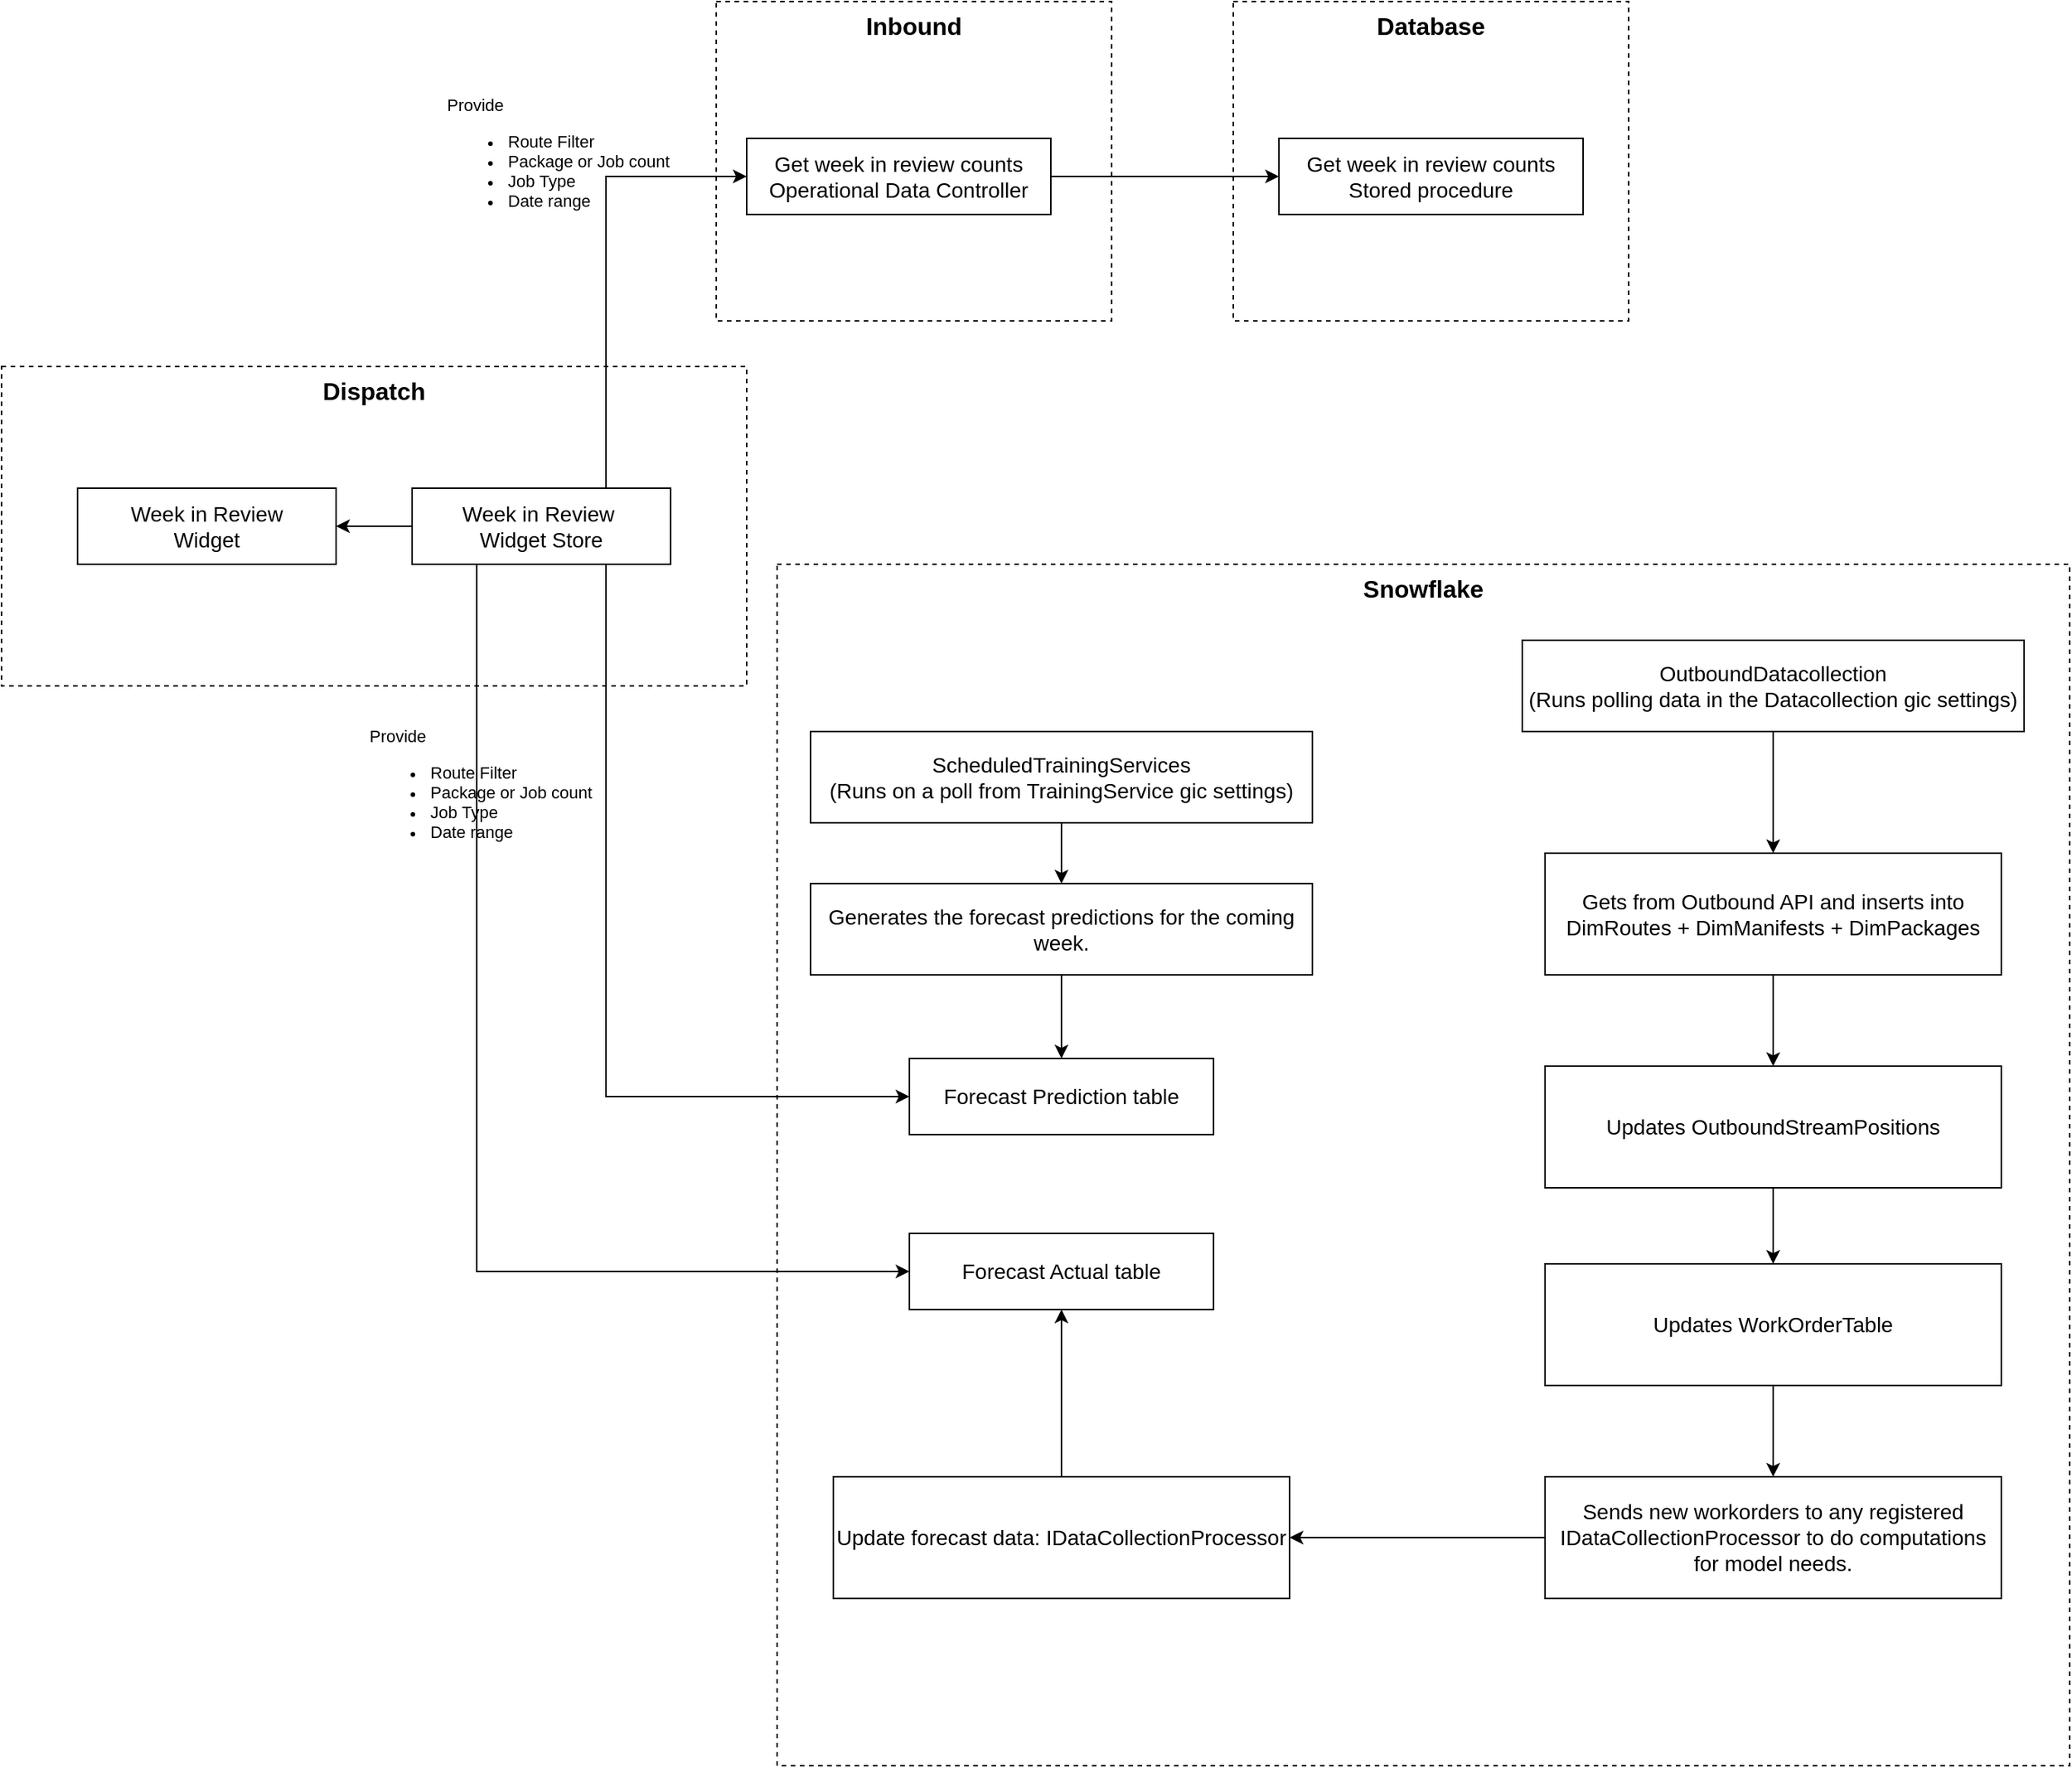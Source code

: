 <mxfile version="28.0.6">
  <diagram name="Page-1" id="RzzoXvsmsq_T2A-bgM_X">
    <mxGraphModel dx="1426" dy="2032" grid="1" gridSize="10" guides="1" tooltips="1" connect="1" arrows="1" fold="1" page="1" pageScale="1" pageWidth="827" pageHeight="1169" math="0" shadow="0">
      <root>
        <mxCell id="0" />
        <mxCell id="1" parent="0" />
        <mxCell id="4Ur8TzYngbyb2dsIORtj-1" value="&lt;span style=&quot;font-size: 16px;&quot;&gt;&lt;b&gt;Dispatch&lt;/b&gt;&lt;/span&gt;" style="html=1;whiteSpace=wrap;dashed=1;gradientColor=default;fillColor=none;labelPosition=center;verticalLabelPosition=middle;align=center;verticalAlign=top;" parent="1" vertex="1">
          <mxGeometry x="30" y="110" width="490" height="210" as="geometry" />
        </mxCell>
        <mxCell id="4Ur8TzYngbyb2dsIORtj-2" value="Week in Review&lt;div&gt;Widget&lt;/div&gt;" style="whiteSpace=wrap;html=1;align=center;fontSize=14;" parent="1" vertex="1">
          <mxGeometry x="80" y="190" width="170" height="50" as="geometry" />
        </mxCell>
        <mxCell id="4Ur8TzYngbyb2dsIORtj-5" style="edgeStyle=orthogonalEdgeStyle;rounded=0;orthogonalLoop=1;jettySize=auto;html=1;exitX=0;exitY=0.5;exitDx=0;exitDy=0;" parent="1" source="4Ur8TzYngbyb2dsIORtj-3" target="4Ur8TzYngbyb2dsIORtj-2" edge="1">
          <mxGeometry relative="1" as="geometry" />
        </mxCell>
        <mxCell id="4Ur8TzYngbyb2dsIORtj-9" style="edgeStyle=orthogonalEdgeStyle;rounded=0;orthogonalLoop=1;jettySize=auto;html=1;exitX=0.75;exitY=0;exitDx=0;exitDy=0;entryX=0;entryY=0.5;entryDx=0;entryDy=0;" parent="1" source="4Ur8TzYngbyb2dsIORtj-3" target="4Ur8TzYngbyb2dsIORtj-6" edge="1">
          <mxGeometry relative="1" as="geometry" />
        </mxCell>
        <mxCell id="4Ur8TzYngbyb2dsIORtj-14" value="Provide&amp;nbsp;&lt;div&gt;&lt;ul&gt;&lt;li&gt;Route Filter&lt;/li&gt;&lt;li&gt;Package or Job count&lt;/li&gt;&lt;li&gt;Job Type&lt;/li&gt;&lt;li&gt;Date range&lt;/li&gt;&lt;/ul&gt;&lt;/div&gt;" style="edgeLabel;html=1;align=left;verticalAlign=middle;resizable=0;points=[];labelBackgroundColor=none;" parent="4Ur8TzYngbyb2dsIORtj-9" vertex="1" connectable="0">
          <mxGeometry x="-0.039" y="1" relative="1" as="geometry">
            <mxPoint x="-106" y="-72" as="offset" />
          </mxGeometry>
        </mxCell>
        <mxCell id="4Ur8TzYngbyb2dsIORtj-13" style="edgeStyle=orthogonalEdgeStyle;rounded=0;orthogonalLoop=1;jettySize=auto;html=1;exitX=0.75;exitY=1;exitDx=0;exitDy=0;entryX=0;entryY=0.5;entryDx=0;entryDy=0;" parent="1" source="4Ur8TzYngbyb2dsIORtj-3" target="4Ur8TzYngbyb2dsIORtj-12" edge="1">
          <mxGeometry relative="1" as="geometry" />
        </mxCell>
        <mxCell id="S5I10fTuyC09FWXP1MQP-18" style="edgeStyle=orthogonalEdgeStyle;rounded=0;orthogonalLoop=1;jettySize=auto;html=1;exitX=0.25;exitY=1;exitDx=0;exitDy=0;entryX=0;entryY=0.5;entryDx=0;entryDy=0;" edge="1" parent="1" source="4Ur8TzYngbyb2dsIORtj-3" target="S5I10fTuyC09FWXP1MQP-15">
          <mxGeometry relative="1" as="geometry" />
        </mxCell>
        <mxCell id="4Ur8TzYngbyb2dsIORtj-3" value="Week in Review&amp;nbsp;&lt;div&gt;Widget Store&lt;/div&gt;" style="whiteSpace=wrap;html=1;align=center;fontSize=14;" parent="1" vertex="1">
          <mxGeometry x="300" y="190" width="170" height="50" as="geometry" />
        </mxCell>
        <mxCell id="4Ur8TzYngbyb2dsIORtj-4" value="&lt;span style=&quot;font-size: 16px;&quot;&gt;&lt;b&gt;Inbound&lt;/b&gt;&lt;/span&gt;" style="html=1;whiteSpace=wrap;dashed=1;gradientColor=default;fillColor=none;labelPosition=center;verticalLabelPosition=middle;align=center;verticalAlign=top;" parent="1" vertex="1">
          <mxGeometry x="500" y="-130" width="260" height="210" as="geometry" />
        </mxCell>
        <mxCell id="4Ur8TzYngbyb2dsIORtj-10" style="edgeStyle=orthogonalEdgeStyle;rounded=0;orthogonalLoop=1;jettySize=auto;html=1;exitX=1;exitY=0.5;exitDx=0;exitDy=0;entryX=0;entryY=0.5;entryDx=0;entryDy=0;" parent="1" source="4Ur8TzYngbyb2dsIORtj-6" target="4Ur8TzYngbyb2dsIORtj-8" edge="1">
          <mxGeometry relative="1" as="geometry" />
        </mxCell>
        <mxCell id="4Ur8TzYngbyb2dsIORtj-6" value="Get week in review counts&lt;br&gt;&lt;div&gt;Operational Data Controller&lt;/div&gt;" style="whiteSpace=wrap;html=1;align=center;fontSize=14;" parent="1" vertex="1">
          <mxGeometry x="520" y="-40" width="200" height="50" as="geometry" />
        </mxCell>
        <mxCell id="4Ur8TzYngbyb2dsIORtj-7" value="&lt;span style=&quot;font-size: 16px;&quot;&gt;&lt;b&gt;Database&lt;/b&gt;&lt;/span&gt;" style="html=1;whiteSpace=wrap;dashed=1;gradientColor=default;fillColor=none;labelPosition=center;verticalLabelPosition=middle;align=center;verticalAlign=top;" parent="1" vertex="1">
          <mxGeometry x="840" y="-130" width="260" height="210" as="geometry" />
        </mxCell>
        <mxCell id="4Ur8TzYngbyb2dsIORtj-8" value="Get week in review counts&lt;br&gt;&lt;div&gt;Stored procedure&lt;/div&gt;" style="whiteSpace=wrap;html=1;align=center;fontSize=14;" parent="1" vertex="1">
          <mxGeometry x="870" y="-40" width="200" height="50" as="geometry" />
        </mxCell>
        <mxCell id="4Ur8TzYngbyb2dsIORtj-11" value="&lt;span style=&quot;font-size: 16px;&quot;&gt;&lt;b&gt;Snowflake&lt;/b&gt;&lt;/span&gt;" style="html=1;whiteSpace=wrap;dashed=1;gradientColor=default;fillColor=none;labelPosition=center;verticalLabelPosition=middle;align=center;verticalAlign=top;" parent="1" vertex="1">
          <mxGeometry x="540" y="240" width="850" height="790" as="geometry" />
        </mxCell>
        <mxCell id="4Ur8TzYngbyb2dsIORtj-12" value="Forecast Prediction table" style="whiteSpace=wrap;html=1;align=center;fontSize=14;" parent="1" vertex="1">
          <mxGeometry x="627" y="565" width="200" height="50" as="geometry" />
        </mxCell>
        <mxCell id="4Ur8TzYngbyb2dsIORtj-15" value="Provide&amp;nbsp;&lt;div&gt;&lt;ul&gt;&lt;li&gt;Route Filter&lt;/li&gt;&lt;li&gt;Package or Job count&lt;/li&gt;&lt;li&gt;Job Type&lt;/li&gt;&lt;li&gt;Date range&lt;/li&gt;&lt;/ul&gt;&lt;/div&gt;" style="edgeLabel;html=1;align=left;verticalAlign=middle;resizable=0;points=[];labelBackgroundColor=none;" parent="1" vertex="1" connectable="0">
          <mxGeometry x="270" y="390" as="geometry" />
        </mxCell>
        <mxCell id="4Ur8TzYngbyb2dsIORtj-18" style="edgeStyle=orthogonalEdgeStyle;rounded=0;orthogonalLoop=1;jettySize=auto;html=1;exitX=0.5;exitY=1;exitDx=0;exitDy=0;entryX=0.5;entryY=0;entryDx=0;entryDy=0;" parent="1" source="4Ur8TzYngbyb2dsIORtj-16" target="4Ur8TzYngbyb2dsIORtj-17" edge="1">
          <mxGeometry relative="1" as="geometry" />
        </mxCell>
        <mxCell id="4Ur8TzYngbyb2dsIORtj-16" value="OutboundDatacollection&lt;div&gt;(Runs polling data in the Datacollection gic settings)&lt;/div&gt;" style="whiteSpace=wrap;html=1;align=center;fontSize=14;" parent="1" vertex="1">
          <mxGeometry x="1030" y="290" width="330" height="60" as="geometry" />
        </mxCell>
        <mxCell id="S5I10fTuyC09FWXP1MQP-7" style="edgeStyle=orthogonalEdgeStyle;rounded=0;orthogonalLoop=1;jettySize=auto;html=1;exitX=0.5;exitY=1;exitDx=0;exitDy=0;entryX=0.5;entryY=0;entryDx=0;entryDy=0;" edge="1" parent="1" source="4Ur8TzYngbyb2dsIORtj-17" target="S5I10fTuyC09FWXP1MQP-6">
          <mxGeometry relative="1" as="geometry" />
        </mxCell>
        <mxCell id="4Ur8TzYngbyb2dsIORtj-17" value="&lt;font style=&quot;font-size: 14px;&quot;&gt;Gets from Outbound API and inserts into DimRoutes + DimManifests + DimPackages&lt;/font&gt;" style="rounded=0;whiteSpace=wrap;html=1;" parent="1" vertex="1">
          <mxGeometry x="1045" y="430" width="300" height="80" as="geometry" />
        </mxCell>
        <mxCell id="S5I10fTuyC09FWXP1MQP-12" style="edgeStyle=orthogonalEdgeStyle;rounded=0;orthogonalLoop=1;jettySize=auto;html=1;exitX=0.5;exitY=1;exitDx=0;exitDy=0;entryX=0.5;entryY=0;entryDx=0;entryDy=0;" edge="1" parent="1" source="S5I10fTuyC09FWXP1MQP-1" target="S5I10fTuyC09FWXP1MQP-2">
          <mxGeometry relative="1" as="geometry" />
        </mxCell>
        <mxCell id="S5I10fTuyC09FWXP1MQP-1" value="ScheduledTrainingServices&lt;br&gt;&lt;div&gt;(Runs on a poll from TrainingService gic settings)&lt;/div&gt;" style="whiteSpace=wrap;html=1;align=center;fontSize=14;" vertex="1" parent="1">
          <mxGeometry x="562" y="350" width="330" height="60" as="geometry" />
        </mxCell>
        <mxCell id="S5I10fTuyC09FWXP1MQP-13" style="edgeStyle=orthogonalEdgeStyle;rounded=0;orthogonalLoop=1;jettySize=auto;html=1;exitX=0.5;exitY=1;exitDx=0;exitDy=0;entryX=0.5;entryY=0;entryDx=0;entryDy=0;" edge="1" parent="1" source="S5I10fTuyC09FWXP1MQP-2" target="4Ur8TzYngbyb2dsIORtj-12">
          <mxGeometry relative="1" as="geometry" />
        </mxCell>
        <mxCell id="S5I10fTuyC09FWXP1MQP-2" value="Generates the forecast predictions for the coming week." style="whiteSpace=wrap;html=1;align=center;fontSize=14;" vertex="1" parent="1">
          <mxGeometry x="562" y="450" width="330" height="60" as="geometry" />
        </mxCell>
        <mxCell id="S5I10fTuyC09FWXP1MQP-10" style="edgeStyle=orthogonalEdgeStyle;rounded=0;orthogonalLoop=1;jettySize=auto;html=1;exitX=0.5;exitY=1;exitDx=0;exitDy=0;entryX=0.5;entryY=0;entryDx=0;entryDy=0;" edge="1" parent="1" source="S5I10fTuyC09FWXP1MQP-6" target="S5I10fTuyC09FWXP1MQP-8">
          <mxGeometry relative="1" as="geometry" />
        </mxCell>
        <mxCell id="S5I10fTuyC09FWXP1MQP-6" value="&lt;font style=&quot;font-size: 14px;&quot;&gt;Updates OutboundStreamPositions&lt;/font&gt;" style="rounded=0;whiteSpace=wrap;html=1;" vertex="1" parent="1">
          <mxGeometry x="1045" y="570" width="300" height="80" as="geometry" />
        </mxCell>
        <mxCell id="S5I10fTuyC09FWXP1MQP-11" style="edgeStyle=orthogonalEdgeStyle;rounded=0;orthogonalLoop=1;jettySize=auto;html=1;exitX=0.5;exitY=1;exitDx=0;exitDy=0;entryX=0.5;entryY=0;entryDx=0;entryDy=0;" edge="1" parent="1" source="S5I10fTuyC09FWXP1MQP-8" target="S5I10fTuyC09FWXP1MQP-9">
          <mxGeometry relative="1" as="geometry" />
        </mxCell>
        <mxCell id="S5I10fTuyC09FWXP1MQP-8" value="&lt;font style=&quot;font-size: 14px;&quot;&gt;Updates WorkOrderTable&lt;/font&gt;" style="rounded=0;whiteSpace=wrap;html=1;" vertex="1" parent="1">
          <mxGeometry x="1045" y="700" width="300" height="80" as="geometry" />
        </mxCell>
        <mxCell id="S5I10fTuyC09FWXP1MQP-17" style="edgeStyle=orthogonalEdgeStyle;rounded=0;orthogonalLoop=1;jettySize=auto;html=1;exitX=0;exitY=0.5;exitDx=0;exitDy=0;entryX=1;entryY=0.5;entryDx=0;entryDy=0;" edge="1" parent="1" source="S5I10fTuyC09FWXP1MQP-9" target="S5I10fTuyC09FWXP1MQP-14">
          <mxGeometry relative="1" as="geometry" />
        </mxCell>
        <mxCell id="S5I10fTuyC09FWXP1MQP-9" value="&lt;font style=&quot;font-size: 14px;&quot;&gt;Sends new workorders to any registered IDataCollectionProcessor to do computations for model needs.&lt;/font&gt;" style="rounded=0;whiteSpace=wrap;html=1;" vertex="1" parent="1">
          <mxGeometry x="1045" y="840" width="300" height="80" as="geometry" />
        </mxCell>
        <mxCell id="S5I10fTuyC09FWXP1MQP-16" style="edgeStyle=orthogonalEdgeStyle;rounded=0;orthogonalLoop=1;jettySize=auto;html=1;exitX=0.5;exitY=0;exitDx=0;exitDy=0;entryX=0.5;entryY=1;entryDx=0;entryDy=0;" edge="1" parent="1" source="S5I10fTuyC09FWXP1MQP-14" target="S5I10fTuyC09FWXP1MQP-15">
          <mxGeometry relative="1" as="geometry" />
        </mxCell>
        <mxCell id="S5I10fTuyC09FWXP1MQP-14" value="&lt;font style=&quot;font-size: 14px;&quot;&gt;Update forecast data: IDataCollectionProcessor&lt;/font&gt;" style="rounded=0;whiteSpace=wrap;html=1;" vertex="1" parent="1">
          <mxGeometry x="577" y="840" width="300" height="80" as="geometry" />
        </mxCell>
        <mxCell id="S5I10fTuyC09FWXP1MQP-15" value="Forecast Actual table" style="whiteSpace=wrap;html=1;align=center;fontSize=14;" vertex="1" parent="1">
          <mxGeometry x="627" y="680" width="200" height="50" as="geometry" />
        </mxCell>
      </root>
    </mxGraphModel>
  </diagram>
</mxfile>
